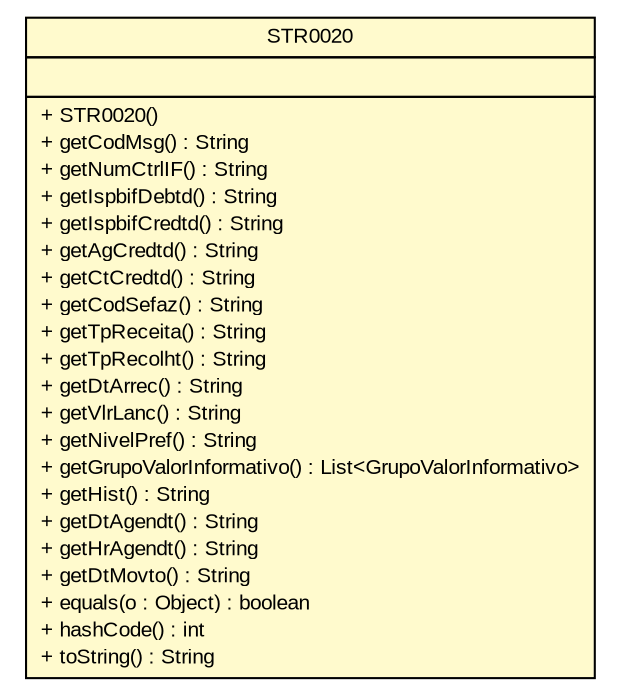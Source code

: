 #!/usr/local/bin/dot
#
# Class diagram 
# Generated by UMLGraph version R5_6 (http://www.umlgraph.org/)
#

digraph G {
	edge [fontname="arial",fontsize=10,labelfontname="arial",labelfontsize=10];
	node [fontname="arial",fontsize=10,shape=plaintext];
	nodesep=0.25;
	ranksep=0.5;
	// br.gov.to.sefaz.arr.processamento.domain.str.STR0020
	c710577 [label=<<table title="br.gov.to.sefaz.arr.processamento.domain.str.STR0020" border="0" cellborder="1" cellspacing="0" cellpadding="2" port="p" bgcolor="lemonChiffon" href="./STR0020.html">
		<tr><td><table border="0" cellspacing="0" cellpadding="1">
<tr><td align="center" balign="center"> STR0020 </td></tr>
		</table></td></tr>
		<tr><td><table border="0" cellspacing="0" cellpadding="1">
<tr><td align="left" balign="left">  </td></tr>
		</table></td></tr>
		<tr><td><table border="0" cellspacing="0" cellpadding="1">
<tr><td align="left" balign="left"> + STR0020() </td></tr>
<tr><td align="left" balign="left"> + getCodMsg() : String </td></tr>
<tr><td align="left" balign="left"> + getNumCtrlIF() : String </td></tr>
<tr><td align="left" balign="left"> + getIspbifDebtd() : String </td></tr>
<tr><td align="left" balign="left"> + getIspbifCredtd() : String </td></tr>
<tr><td align="left" balign="left"> + getAgCredtd() : String </td></tr>
<tr><td align="left" balign="left"> + getCtCredtd() : String </td></tr>
<tr><td align="left" balign="left"> + getCodSefaz() : String </td></tr>
<tr><td align="left" balign="left"> + getTpReceita() : String </td></tr>
<tr><td align="left" balign="left"> + getTpRecolht() : String </td></tr>
<tr><td align="left" balign="left"> + getDtArrec() : String </td></tr>
<tr><td align="left" balign="left"> + getVlrLanc() : String </td></tr>
<tr><td align="left" balign="left"> + getNivelPref() : String </td></tr>
<tr><td align="left" balign="left"> + getGrupoValorInformativo() : List&lt;GrupoValorInformativo&gt; </td></tr>
<tr><td align="left" balign="left"> + getHist() : String </td></tr>
<tr><td align="left" balign="left"> + getDtAgendt() : String </td></tr>
<tr><td align="left" balign="left"> + getHrAgendt() : String </td></tr>
<tr><td align="left" balign="left"> + getDtMovto() : String </td></tr>
<tr><td align="left" balign="left"> + equals(o : Object) : boolean </td></tr>
<tr><td align="left" balign="left"> + hashCode() : int </td></tr>
<tr><td align="left" balign="left"> + toString() : String </td></tr>
		</table></td></tr>
		</table>>, URL="./STR0020.html", fontname="arial", fontcolor="black", fontsize=10.0];
}

